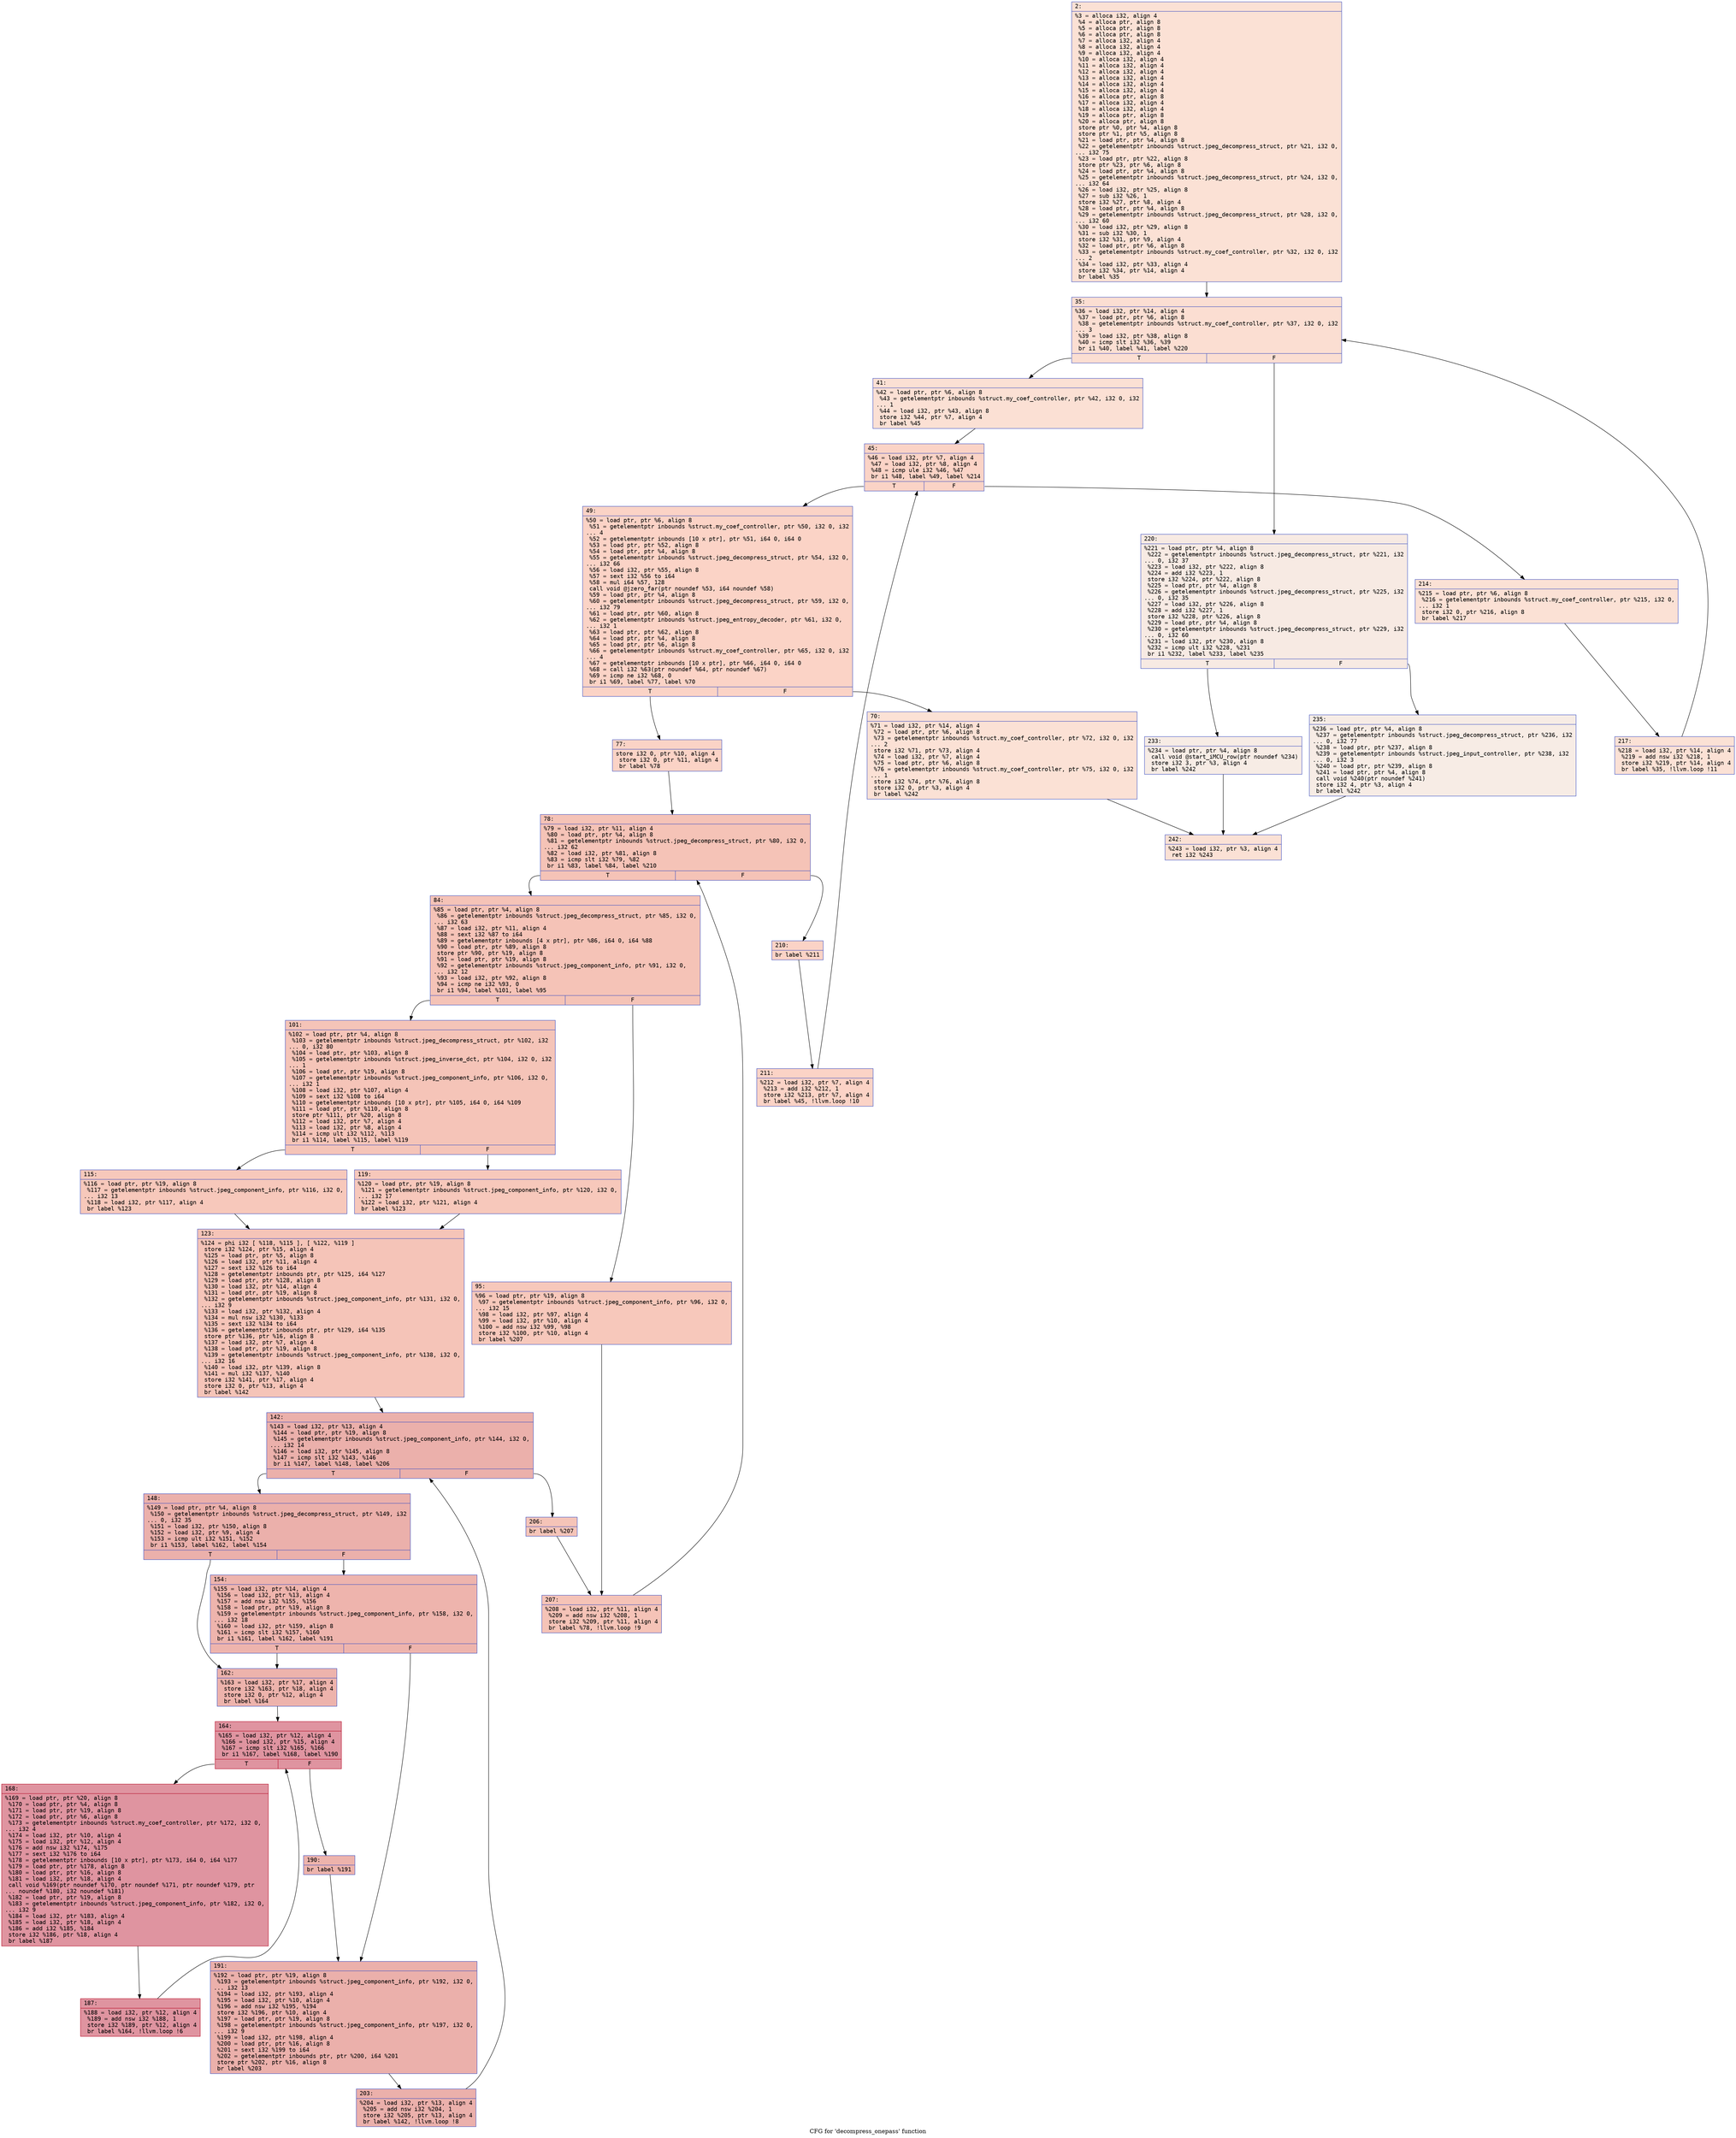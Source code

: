 digraph "CFG for 'decompress_onepass' function" {
	label="CFG for 'decompress_onepass' function";

	Node0x600001253ca0 [shape=record,color="#3d50c3ff", style=filled, fillcolor="#f7bca170" fontname="Courier",label="{2:\l|  %3 = alloca i32, align 4\l  %4 = alloca ptr, align 8\l  %5 = alloca ptr, align 8\l  %6 = alloca ptr, align 8\l  %7 = alloca i32, align 4\l  %8 = alloca i32, align 4\l  %9 = alloca i32, align 4\l  %10 = alloca i32, align 4\l  %11 = alloca i32, align 4\l  %12 = alloca i32, align 4\l  %13 = alloca i32, align 4\l  %14 = alloca i32, align 4\l  %15 = alloca i32, align 4\l  %16 = alloca ptr, align 8\l  %17 = alloca i32, align 4\l  %18 = alloca i32, align 4\l  %19 = alloca ptr, align 8\l  %20 = alloca ptr, align 8\l  store ptr %0, ptr %4, align 8\l  store ptr %1, ptr %5, align 8\l  %21 = load ptr, ptr %4, align 8\l  %22 = getelementptr inbounds %struct.jpeg_decompress_struct, ptr %21, i32 0,\l... i32 75\l  %23 = load ptr, ptr %22, align 8\l  store ptr %23, ptr %6, align 8\l  %24 = load ptr, ptr %4, align 8\l  %25 = getelementptr inbounds %struct.jpeg_decompress_struct, ptr %24, i32 0,\l... i32 64\l  %26 = load i32, ptr %25, align 8\l  %27 = sub i32 %26, 1\l  store i32 %27, ptr %8, align 4\l  %28 = load ptr, ptr %4, align 8\l  %29 = getelementptr inbounds %struct.jpeg_decompress_struct, ptr %28, i32 0,\l... i32 60\l  %30 = load i32, ptr %29, align 8\l  %31 = sub i32 %30, 1\l  store i32 %31, ptr %9, align 4\l  %32 = load ptr, ptr %6, align 8\l  %33 = getelementptr inbounds %struct.my_coef_controller, ptr %32, i32 0, i32\l... 2\l  %34 = load i32, ptr %33, align 4\l  store i32 %34, ptr %14, align 4\l  br label %35\l}"];
	Node0x600001253ca0 -> Node0x600001253cf0[tooltip="2 -> 35\nProbability 100.00%" ];
	Node0x600001253cf0 [shape=record,color="#3d50c3ff", style=filled, fillcolor="#f7b59970" fontname="Courier",label="{35:\l|  %36 = load i32, ptr %14, align 4\l  %37 = load ptr, ptr %6, align 8\l  %38 = getelementptr inbounds %struct.my_coef_controller, ptr %37, i32 0, i32\l... 3\l  %39 = load i32, ptr %38, align 8\l  %40 = icmp slt i32 %36, %39\l  br i1 %40, label %41, label %220\l|{<s0>T|<s1>F}}"];
	Node0x600001253cf0:s0 -> Node0x600001253d40[tooltip="35 -> 41\nProbability 96.88%" ];
	Node0x600001253cf0:s1 -> Node0x600001254640[tooltip="35 -> 220\nProbability 3.12%" ];
	Node0x600001253d40 [shape=record,color="#3d50c3ff", style=filled, fillcolor="#f7b99e70" fontname="Courier",label="{41:\l|  %42 = load ptr, ptr %6, align 8\l  %43 = getelementptr inbounds %struct.my_coef_controller, ptr %42, i32 0, i32\l... 1\l  %44 = load i32, ptr %43, align 8\l  store i32 %44, ptr %7, align 4\l  br label %45\l}"];
	Node0x600001253d40 -> Node0x600001253d90[tooltip="41 -> 45\nProbability 100.00%" ];
	Node0x600001253d90 [shape=record,color="#3d50c3ff", style=filled, fillcolor="#f59c7d70" fontname="Courier",label="{45:\l|  %46 = load i32, ptr %7, align 4\l  %47 = load i32, ptr %8, align 4\l  %48 = icmp ule i32 %46, %47\l  br i1 %48, label %49, label %214\l|{<s0>T|<s1>F}}"];
	Node0x600001253d90:s0 -> Node0x600001253de0[tooltip="45 -> 49\nProbability 96.88%" ];
	Node0x600001253d90:s1 -> Node0x6000012545a0[tooltip="45 -> 214\nProbability 3.12%" ];
	Node0x600001253de0 [shape=record,color="#3d50c3ff", style=filled, fillcolor="#f59c7d70" fontname="Courier",label="{49:\l|  %50 = load ptr, ptr %6, align 8\l  %51 = getelementptr inbounds %struct.my_coef_controller, ptr %50, i32 0, i32\l... 4\l  %52 = getelementptr inbounds [10 x ptr], ptr %51, i64 0, i64 0\l  %53 = load ptr, ptr %52, align 8\l  %54 = load ptr, ptr %4, align 8\l  %55 = getelementptr inbounds %struct.jpeg_decompress_struct, ptr %54, i32 0,\l... i32 66\l  %56 = load i32, ptr %55, align 8\l  %57 = sext i32 %56 to i64\l  %58 = mul i64 %57, 128\l  call void @jzero_far(ptr noundef %53, i64 noundef %58)\l  %59 = load ptr, ptr %4, align 8\l  %60 = getelementptr inbounds %struct.jpeg_decompress_struct, ptr %59, i32 0,\l... i32 79\l  %61 = load ptr, ptr %60, align 8\l  %62 = getelementptr inbounds %struct.jpeg_entropy_decoder, ptr %61, i32 0,\l... i32 1\l  %63 = load ptr, ptr %62, align 8\l  %64 = load ptr, ptr %4, align 8\l  %65 = load ptr, ptr %6, align 8\l  %66 = getelementptr inbounds %struct.my_coef_controller, ptr %65, i32 0, i32\l... 4\l  %67 = getelementptr inbounds [10 x ptr], ptr %66, i64 0, i64 0\l  %68 = call i32 %63(ptr noundef %64, ptr noundef %67)\l  %69 = icmp ne i32 %68, 0\l  br i1 %69, label %77, label %70\l|{<s0>T|<s1>F}}"];
	Node0x600001253de0:s0 -> Node0x600001253e80[tooltip="49 -> 77\nProbability 96.88%" ];
	Node0x600001253de0:s1 -> Node0x600001253e30[tooltip="49 -> 70\nProbability 3.12%" ];
	Node0x600001253e30 [shape=record,color="#3d50c3ff", style=filled, fillcolor="#f7bca170" fontname="Courier",label="{70:\l|  %71 = load i32, ptr %14, align 4\l  %72 = load ptr, ptr %6, align 8\l  %73 = getelementptr inbounds %struct.my_coef_controller, ptr %72, i32 0, i32\l... 2\l  store i32 %71, ptr %73, align 4\l  %74 = load i32, ptr %7, align 4\l  %75 = load ptr, ptr %6, align 8\l  %76 = getelementptr inbounds %struct.my_coef_controller, ptr %75, i32 0, i32\l... 1\l  store i32 %74, ptr %76, align 8\l  store i32 0, ptr %3, align 4\l  br label %242\l}"];
	Node0x600001253e30 -> Node0x600001254730[tooltip="70 -> 242\nProbability 100.00%" ];
	Node0x600001253e80 [shape=record,color="#3d50c3ff", style=filled, fillcolor="#f59c7d70" fontname="Courier",label="{77:\l|  store i32 0, ptr %10, align 4\l  store i32 0, ptr %11, align 4\l  br label %78\l}"];
	Node0x600001253e80 -> Node0x600001253ed0[tooltip="77 -> 78\nProbability 100.00%" ];
	Node0x600001253ed0 [shape=record,color="#3d50c3ff", style=filled, fillcolor="#e8765c70" fontname="Courier",label="{78:\l|  %79 = load i32, ptr %11, align 4\l  %80 = load ptr, ptr %4, align 8\l  %81 = getelementptr inbounds %struct.jpeg_decompress_struct, ptr %80, i32 0,\l... i32 62\l  %82 = load i32, ptr %81, align 8\l  %83 = icmp slt i32 %79, %82\l  br i1 %83, label %84, label %210\l|{<s0>T|<s1>F}}"];
	Node0x600001253ed0:s0 -> Node0x600001253f20[tooltip="78 -> 84\nProbability 96.88%" ];
	Node0x600001253ed0:s1 -> Node0x600001254500[tooltip="78 -> 210\nProbability 3.12%" ];
	Node0x600001253f20 [shape=record,color="#3d50c3ff", style=filled, fillcolor="#e8765c70" fontname="Courier",label="{84:\l|  %85 = load ptr, ptr %4, align 8\l  %86 = getelementptr inbounds %struct.jpeg_decompress_struct, ptr %85, i32 0,\l... i32 63\l  %87 = load i32, ptr %11, align 4\l  %88 = sext i32 %87 to i64\l  %89 = getelementptr inbounds [4 x ptr], ptr %86, i64 0, i64 %88\l  %90 = load ptr, ptr %89, align 8\l  store ptr %90, ptr %19, align 8\l  %91 = load ptr, ptr %19, align 8\l  %92 = getelementptr inbounds %struct.jpeg_component_info, ptr %91, i32 0,\l... i32 12\l  %93 = load i32, ptr %92, align 8\l  %94 = icmp ne i32 %93, 0\l  br i1 %94, label %101, label %95\l|{<s0>T|<s1>F}}"];
	Node0x600001253f20:s0 -> Node0x600001254000[tooltip="84 -> 101\nProbability 62.50%" ];
	Node0x600001253f20:s1 -> Node0x600001253f70[tooltip="84 -> 95\nProbability 37.50%" ];
	Node0x600001253f70 [shape=record,color="#3d50c3ff", style=filled, fillcolor="#ed836670" fontname="Courier",label="{95:\l|  %96 = load ptr, ptr %19, align 8\l  %97 = getelementptr inbounds %struct.jpeg_component_info, ptr %96, i32 0,\l... i32 15\l  %98 = load i32, ptr %97, align 4\l  %99 = load i32, ptr %10, align 4\l  %100 = add nsw i32 %99, %98\l  store i32 %100, ptr %10, align 4\l  br label %207\l}"];
	Node0x600001253f70 -> Node0x6000012544b0[tooltip="95 -> 207\nProbability 100.00%" ];
	Node0x600001254000 [shape=record,color="#3d50c3ff", style=filled, fillcolor="#e97a5f70" fontname="Courier",label="{101:\l|  %102 = load ptr, ptr %4, align 8\l  %103 = getelementptr inbounds %struct.jpeg_decompress_struct, ptr %102, i32\l... 0, i32 80\l  %104 = load ptr, ptr %103, align 8\l  %105 = getelementptr inbounds %struct.jpeg_inverse_dct, ptr %104, i32 0, i32\l... 1\l  %106 = load ptr, ptr %19, align 8\l  %107 = getelementptr inbounds %struct.jpeg_component_info, ptr %106, i32 0,\l... i32 1\l  %108 = load i32, ptr %107, align 4\l  %109 = sext i32 %108 to i64\l  %110 = getelementptr inbounds [10 x ptr], ptr %105, i64 0, i64 %109\l  %111 = load ptr, ptr %110, align 8\l  store ptr %111, ptr %20, align 8\l  %112 = load i32, ptr %7, align 4\l  %113 = load i32, ptr %8, align 4\l  %114 = icmp ult i32 %112, %113\l  br i1 %114, label %115, label %119\l|{<s0>T|<s1>F}}"];
	Node0x600001254000:s0 -> Node0x600001254050[tooltip="101 -> 115\nProbability 50.00%" ];
	Node0x600001254000:s1 -> Node0x6000012540a0[tooltip="101 -> 119\nProbability 50.00%" ];
	Node0x600001254050 [shape=record,color="#3d50c3ff", style=filled, fillcolor="#ed836670" fontname="Courier",label="{115:\l|  %116 = load ptr, ptr %19, align 8\l  %117 = getelementptr inbounds %struct.jpeg_component_info, ptr %116, i32 0,\l... i32 13\l  %118 = load i32, ptr %117, align 4\l  br label %123\l}"];
	Node0x600001254050 -> Node0x6000012540f0[tooltip="115 -> 123\nProbability 100.00%" ];
	Node0x6000012540a0 [shape=record,color="#3d50c3ff", style=filled, fillcolor="#ed836670" fontname="Courier",label="{119:\l|  %120 = load ptr, ptr %19, align 8\l  %121 = getelementptr inbounds %struct.jpeg_component_info, ptr %120, i32 0,\l... i32 17\l  %122 = load i32, ptr %121, align 4\l  br label %123\l}"];
	Node0x6000012540a0 -> Node0x6000012540f0[tooltip="119 -> 123\nProbability 100.00%" ];
	Node0x6000012540f0 [shape=record,color="#3d50c3ff", style=filled, fillcolor="#e97a5f70" fontname="Courier",label="{123:\l|  %124 = phi i32 [ %118, %115 ], [ %122, %119 ]\l  store i32 %124, ptr %15, align 4\l  %125 = load ptr, ptr %5, align 8\l  %126 = load i32, ptr %11, align 4\l  %127 = sext i32 %126 to i64\l  %128 = getelementptr inbounds ptr, ptr %125, i64 %127\l  %129 = load ptr, ptr %128, align 8\l  %130 = load i32, ptr %14, align 4\l  %131 = load ptr, ptr %19, align 8\l  %132 = getelementptr inbounds %struct.jpeg_component_info, ptr %131, i32 0,\l... i32 9\l  %133 = load i32, ptr %132, align 4\l  %134 = mul nsw i32 %130, %133\l  %135 = sext i32 %134 to i64\l  %136 = getelementptr inbounds ptr, ptr %129, i64 %135\l  store ptr %136, ptr %16, align 8\l  %137 = load i32, ptr %7, align 4\l  %138 = load ptr, ptr %19, align 8\l  %139 = getelementptr inbounds %struct.jpeg_component_info, ptr %138, i32 0,\l... i32 16\l  %140 = load i32, ptr %139, align 8\l  %141 = mul i32 %137, %140\l  store i32 %141, ptr %17, align 4\l  store i32 0, ptr %13, align 4\l  br label %142\l}"];
	Node0x6000012540f0 -> Node0x600001254140[tooltip="123 -> 142\nProbability 100.00%" ];
	Node0x600001254140 [shape=record,color="#3d50c3ff", style=filled, fillcolor="#d24b4070" fontname="Courier",label="{142:\l|  %143 = load i32, ptr %13, align 4\l  %144 = load ptr, ptr %19, align 8\l  %145 = getelementptr inbounds %struct.jpeg_component_info, ptr %144, i32 0,\l... i32 14\l  %146 = load i32, ptr %145, align 8\l  %147 = icmp slt i32 %143, %146\l  br i1 %147, label %148, label %206\l|{<s0>T|<s1>F}}"];
	Node0x600001254140:s0 -> Node0x600001254190[tooltip="142 -> 148\nProbability 96.88%" ];
	Node0x600001254140:s1 -> Node0x600001254460[tooltip="142 -> 206\nProbability 3.12%" ];
	Node0x600001254190 [shape=record,color="#3d50c3ff", style=filled, fillcolor="#d24b4070" fontname="Courier",label="{148:\l|  %149 = load ptr, ptr %4, align 8\l  %150 = getelementptr inbounds %struct.jpeg_decompress_struct, ptr %149, i32\l... 0, i32 35\l  %151 = load i32, ptr %150, align 8\l  %152 = load i32, ptr %9, align 4\l  %153 = icmp ult i32 %151, %152\l  br i1 %153, label %162, label %154\l|{<s0>T|<s1>F}}"];
	Node0x600001254190:s0 -> Node0x600001254230[tooltip="148 -> 162\nProbability 50.00%" ];
	Node0x600001254190:s1 -> Node0x6000012541e0[tooltip="148 -> 154\nProbability 50.00%" ];
	Node0x6000012541e0 [shape=record,color="#3d50c3ff", style=filled, fillcolor="#d8564670" fontname="Courier",label="{154:\l|  %155 = load i32, ptr %14, align 4\l  %156 = load i32, ptr %13, align 4\l  %157 = add nsw i32 %155, %156\l  %158 = load ptr, ptr %19, align 8\l  %159 = getelementptr inbounds %struct.jpeg_component_info, ptr %158, i32 0,\l... i32 18\l  %160 = load i32, ptr %159, align 8\l  %161 = icmp slt i32 %157, %160\l  br i1 %161, label %162, label %191\l|{<s0>T|<s1>F}}"];
	Node0x6000012541e0:s0 -> Node0x600001254230[tooltip="154 -> 162\nProbability 50.00%" ];
	Node0x6000012541e0:s1 -> Node0x6000012543c0[tooltip="154 -> 191\nProbability 50.00%" ];
	Node0x600001254230 [shape=record,color="#3d50c3ff", style=filled, fillcolor="#d6524470" fontname="Courier",label="{162:\l|  %163 = load i32, ptr %17, align 4\l  store i32 %163, ptr %18, align 4\l  store i32 0, ptr %12, align 4\l  br label %164\l}"];
	Node0x600001254230 -> Node0x600001254280[tooltip="162 -> 164\nProbability 100.00%" ];
	Node0x600001254280 [shape=record,color="#b70d28ff", style=filled, fillcolor="#b70d2870" fontname="Courier",label="{164:\l|  %165 = load i32, ptr %12, align 4\l  %166 = load i32, ptr %15, align 4\l  %167 = icmp slt i32 %165, %166\l  br i1 %167, label %168, label %190\l|{<s0>T|<s1>F}}"];
	Node0x600001254280:s0 -> Node0x6000012542d0[tooltip="164 -> 168\nProbability 96.88%" ];
	Node0x600001254280:s1 -> Node0x600001254370[tooltip="164 -> 190\nProbability 3.12%" ];
	Node0x6000012542d0 [shape=record,color="#b70d28ff", style=filled, fillcolor="#b70d2870" fontname="Courier",label="{168:\l|  %169 = load ptr, ptr %20, align 8\l  %170 = load ptr, ptr %4, align 8\l  %171 = load ptr, ptr %19, align 8\l  %172 = load ptr, ptr %6, align 8\l  %173 = getelementptr inbounds %struct.my_coef_controller, ptr %172, i32 0,\l... i32 4\l  %174 = load i32, ptr %10, align 4\l  %175 = load i32, ptr %12, align 4\l  %176 = add nsw i32 %174, %175\l  %177 = sext i32 %176 to i64\l  %178 = getelementptr inbounds [10 x ptr], ptr %173, i64 0, i64 %177\l  %179 = load ptr, ptr %178, align 8\l  %180 = load ptr, ptr %16, align 8\l  %181 = load i32, ptr %18, align 4\l  call void %169(ptr noundef %170, ptr noundef %171, ptr noundef %179, ptr\l... noundef %180, i32 noundef %181)\l  %182 = load ptr, ptr %19, align 8\l  %183 = getelementptr inbounds %struct.jpeg_component_info, ptr %182, i32 0,\l... i32 9\l  %184 = load i32, ptr %183, align 4\l  %185 = load i32, ptr %18, align 4\l  %186 = add i32 %185, %184\l  store i32 %186, ptr %18, align 4\l  br label %187\l}"];
	Node0x6000012542d0 -> Node0x600001254320[tooltip="168 -> 187\nProbability 100.00%" ];
	Node0x600001254320 [shape=record,color="#b70d28ff", style=filled, fillcolor="#b70d2870" fontname="Courier",label="{187:\l|  %188 = load i32, ptr %12, align 4\l  %189 = add nsw i32 %188, 1\l  store i32 %189, ptr %12, align 4\l  br label %164, !llvm.loop !6\l}"];
	Node0x600001254320 -> Node0x600001254280[tooltip="187 -> 164\nProbability 100.00%" ];
	Node0x600001254370 [shape=record,color="#3d50c3ff", style=filled, fillcolor="#d6524470" fontname="Courier",label="{190:\l|  br label %191\l}"];
	Node0x600001254370 -> Node0x6000012543c0[tooltip="190 -> 191\nProbability 100.00%" ];
	Node0x6000012543c0 [shape=record,color="#3d50c3ff", style=filled, fillcolor="#d24b4070" fontname="Courier",label="{191:\l|  %192 = load ptr, ptr %19, align 8\l  %193 = getelementptr inbounds %struct.jpeg_component_info, ptr %192, i32 0,\l... i32 13\l  %194 = load i32, ptr %193, align 4\l  %195 = load i32, ptr %10, align 4\l  %196 = add nsw i32 %195, %194\l  store i32 %196, ptr %10, align 4\l  %197 = load ptr, ptr %19, align 8\l  %198 = getelementptr inbounds %struct.jpeg_component_info, ptr %197, i32 0,\l... i32 9\l  %199 = load i32, ptr %198, align 4\l  %200 = load ptr, ptr %16, align 8\l  %201 = sext i32 %199 to i64\l  %202 = getelementptr inbounds ptr, ptr %200, i64 %201\l  store ptr %202, ptr %16, align 8\l  br label %203\l}"];
	Node0x6000012543c0 -> Node0x600001254410[tooltip="191 -> 203\nProbability 100.00%" ];
	Node0x600001254410 [shape=record,color="#3d50c3ff", style=filled, fillcolor="#d24b4070" fontname="Courier",label="{203:\l|  %204 = load i32, ptr %13, align 4\l  %205 = add nsw i32 %204, 1\l  store i32 %205, ptr %13, align 4\l  br label %142, !llvm.loop !8\l}"];
	Node0x600001254410 -> Node0x600001254140[tooltip="203 -> 142\nProbability 100.00%" ];
	Node0x600001254460 [shape=record,color="#3d50c3ff", style=filled, fillcolor="#e97a5f70" fontname="Courier",label="{206:\l|  br label %207\l}"];
	Node0x600001254460 -> Node0x6000012544b0[tooltip="206 -> 207\nProbability 100.00%" ];
	Node0x6000012544b0 [shape=record,color="#3d50c3ff", style=filled, fillcolor="#e8765c70" fontname="Courier",label="{207:\l|  %208 = load i32, ptr %11, align 4\l  %209 = add nsw i32 %208, 1\l  store i32 %209, ptr %11, align 4\l  br label %78, !llvm.loop !9\l}"];
	Node0x6000012544b0 -> Node0x600001253ed0[tooltip="207 -> 78\nProbability 100.00%" ];
	Node0x600001254500 [shape=record,color="#3d50c3ff", style=filled, fillcolor="#f59c7d70" fontname="Courier",label="{210:\l|  br label %211\l}"];
	Node0x600001254500 -> Node0x600001254550[tooltip="210 -> 211\nProbability 100.00%" ];
	Node0x600001254550 [shape=record,color="#3d50c3ff", style=filled, fillcolor="#f59c7d70" fontname="Courier",label="{211:\l|  %212 = load i32, ptr %7, align 4\l  %213 = add i32 %212, 1\l  store i32 %213, ptr %7, align 4\l  br label %45, !llvm.loop !10\l}"];
	Node0x600001254550 -> Node0x600001253d90[tooltip="211 -> 45\nProbability 100.00%" ];
	Node0x6000012545a0 [shape=record,color="#3d50c3ff", style=filled, fillcolor="#f7bca170" fontname="Courier",label="{214:\l|  %215 = load ptr, ptr %6, align 8\l  %216 = getelementptr inbounds %struct.my_coef_controller, ptr %215, i32 0,\l... i32 1\l  store i32 0, ptr %216, align 8\l  br label %217\l}"];
	Node0x6000012545a0 -> Node0x6000012545f0[tooltip="214 -> 217\nProbability 100.00%" ];
	Node0x6000012545f0 [shape=record,color="#3d50c3ff", style=filled, fillcolor="#f7bca170" fontname="Courier",label="{217:\l|  %218 = load i32, ptr %14, align 4\l  %219 = add nsw i32 %218, 1\l  store i32 %219, ptr %14, align 4\l  br label %35, !llvm.loop !11\l}"];
	Node0x6000012545f0 -> Node0x600001253cf0[tooltip="217 -> 35\nProbability 100.00%" ];
	Node0x600001254640 [shape=record,color="#3d50c3ff", style=filled, fillcolor="#eed0c070" fontname="Courier",label="{220:\l|  %221 = load ptr, ptr %4, align 8\l  %222 = getelementptr inbounds %struct.jpeg_decompress_struct, ptr %221, i32\l... 0, i32 37\l  %223 = load i32, ptr %222, align 8\l  %224 = add i32 %223, 1\l  store i32 %224, ptr %222, align 8\l  %225 = load ptr, ptr %4, align 8\l  %226 = getelementptr inbounds %struct.jpeg_decompress_struct, ptr %225, i32\l... 0, i32 35\l  %227 = load i32, ptr %226, align 8\l  %228 = add i32 %227, 1\l  store i32 %228, ptr %226, align 8\l  %229 = load ptr, ptr %4, align 8\l  %230 = getelementptr inbounds %struct.jpeg_decompress_struct, ptr %229, i32\l... 0, i32 60\l  %231 = load i32, ptr %230, align 8\l  %232 = icmp ult i32 %228, %231\l  br i1 %232, label %233, label %235\l|{<s0>T|<s1>F}}"];
	Node0x600001254640:s0 -> Node0x600001254690[tooltip="220 -> 233\nProbability 50.00%" ];
	Node0x600001254640:s1 -> Node0x6000012546e0[tooltip="220 -> 235\nProbability 50.00%" ];
	Node0x600001254690 [shape=record,color="#3d50c3ff", style=filled, fillcolor="#ecd3c570" fontname="Courier",label="{233:\l|  %234 = load ptr, ptr %4, align 8\l  call void @start_iMCU_row(ptr noundef %234)\l  store i32 3, ptr %3, align 4\l  br label %242\l}"];
	Node0x600001254690 -> Node0x600001254730[tooltip="233 -> 242\nProbability 100.00%" ];
	Node0x6000012546e0 [shape=record,color="#3d50c3ff", style=filled, fillcolor="#ecd3c570" fontname="Courier",label="{235:\l|  %236 = load ptr, ptr %4, align 8\l  %237 = getelementptr inbounds %struct.jpeg_decompress_struct, ptr %236, i32\l... 0, i32 77\l  %238 = load ptr, ptr %237, align 8\l  %239 = getelementptr inbounds %struct.jpeg_input_controller, ptr %238, i32\l... 0, i32 3\l  %240 = load ptr, ptr %239, align 8\l  %241 = load ptr, ptr %4, align 8\l  call void %240(ptr noundef %241)\l  store i32 4, ptr %3, align 4\l  br label %242\l}"];
	Node0x6000012546e0 -> Node0x600001254730[tooltip="235 -> 242\nProbability 100.00%" ];
	Node0x600001254730 [shape=record,color="#3d50c3ff", style=filled, fillcolor="#f7bca170" fontname="Courier",label="{242:\l|  %243 = load i32, ptr %3, align 4\l  ret i32 %243\l}"];
}
